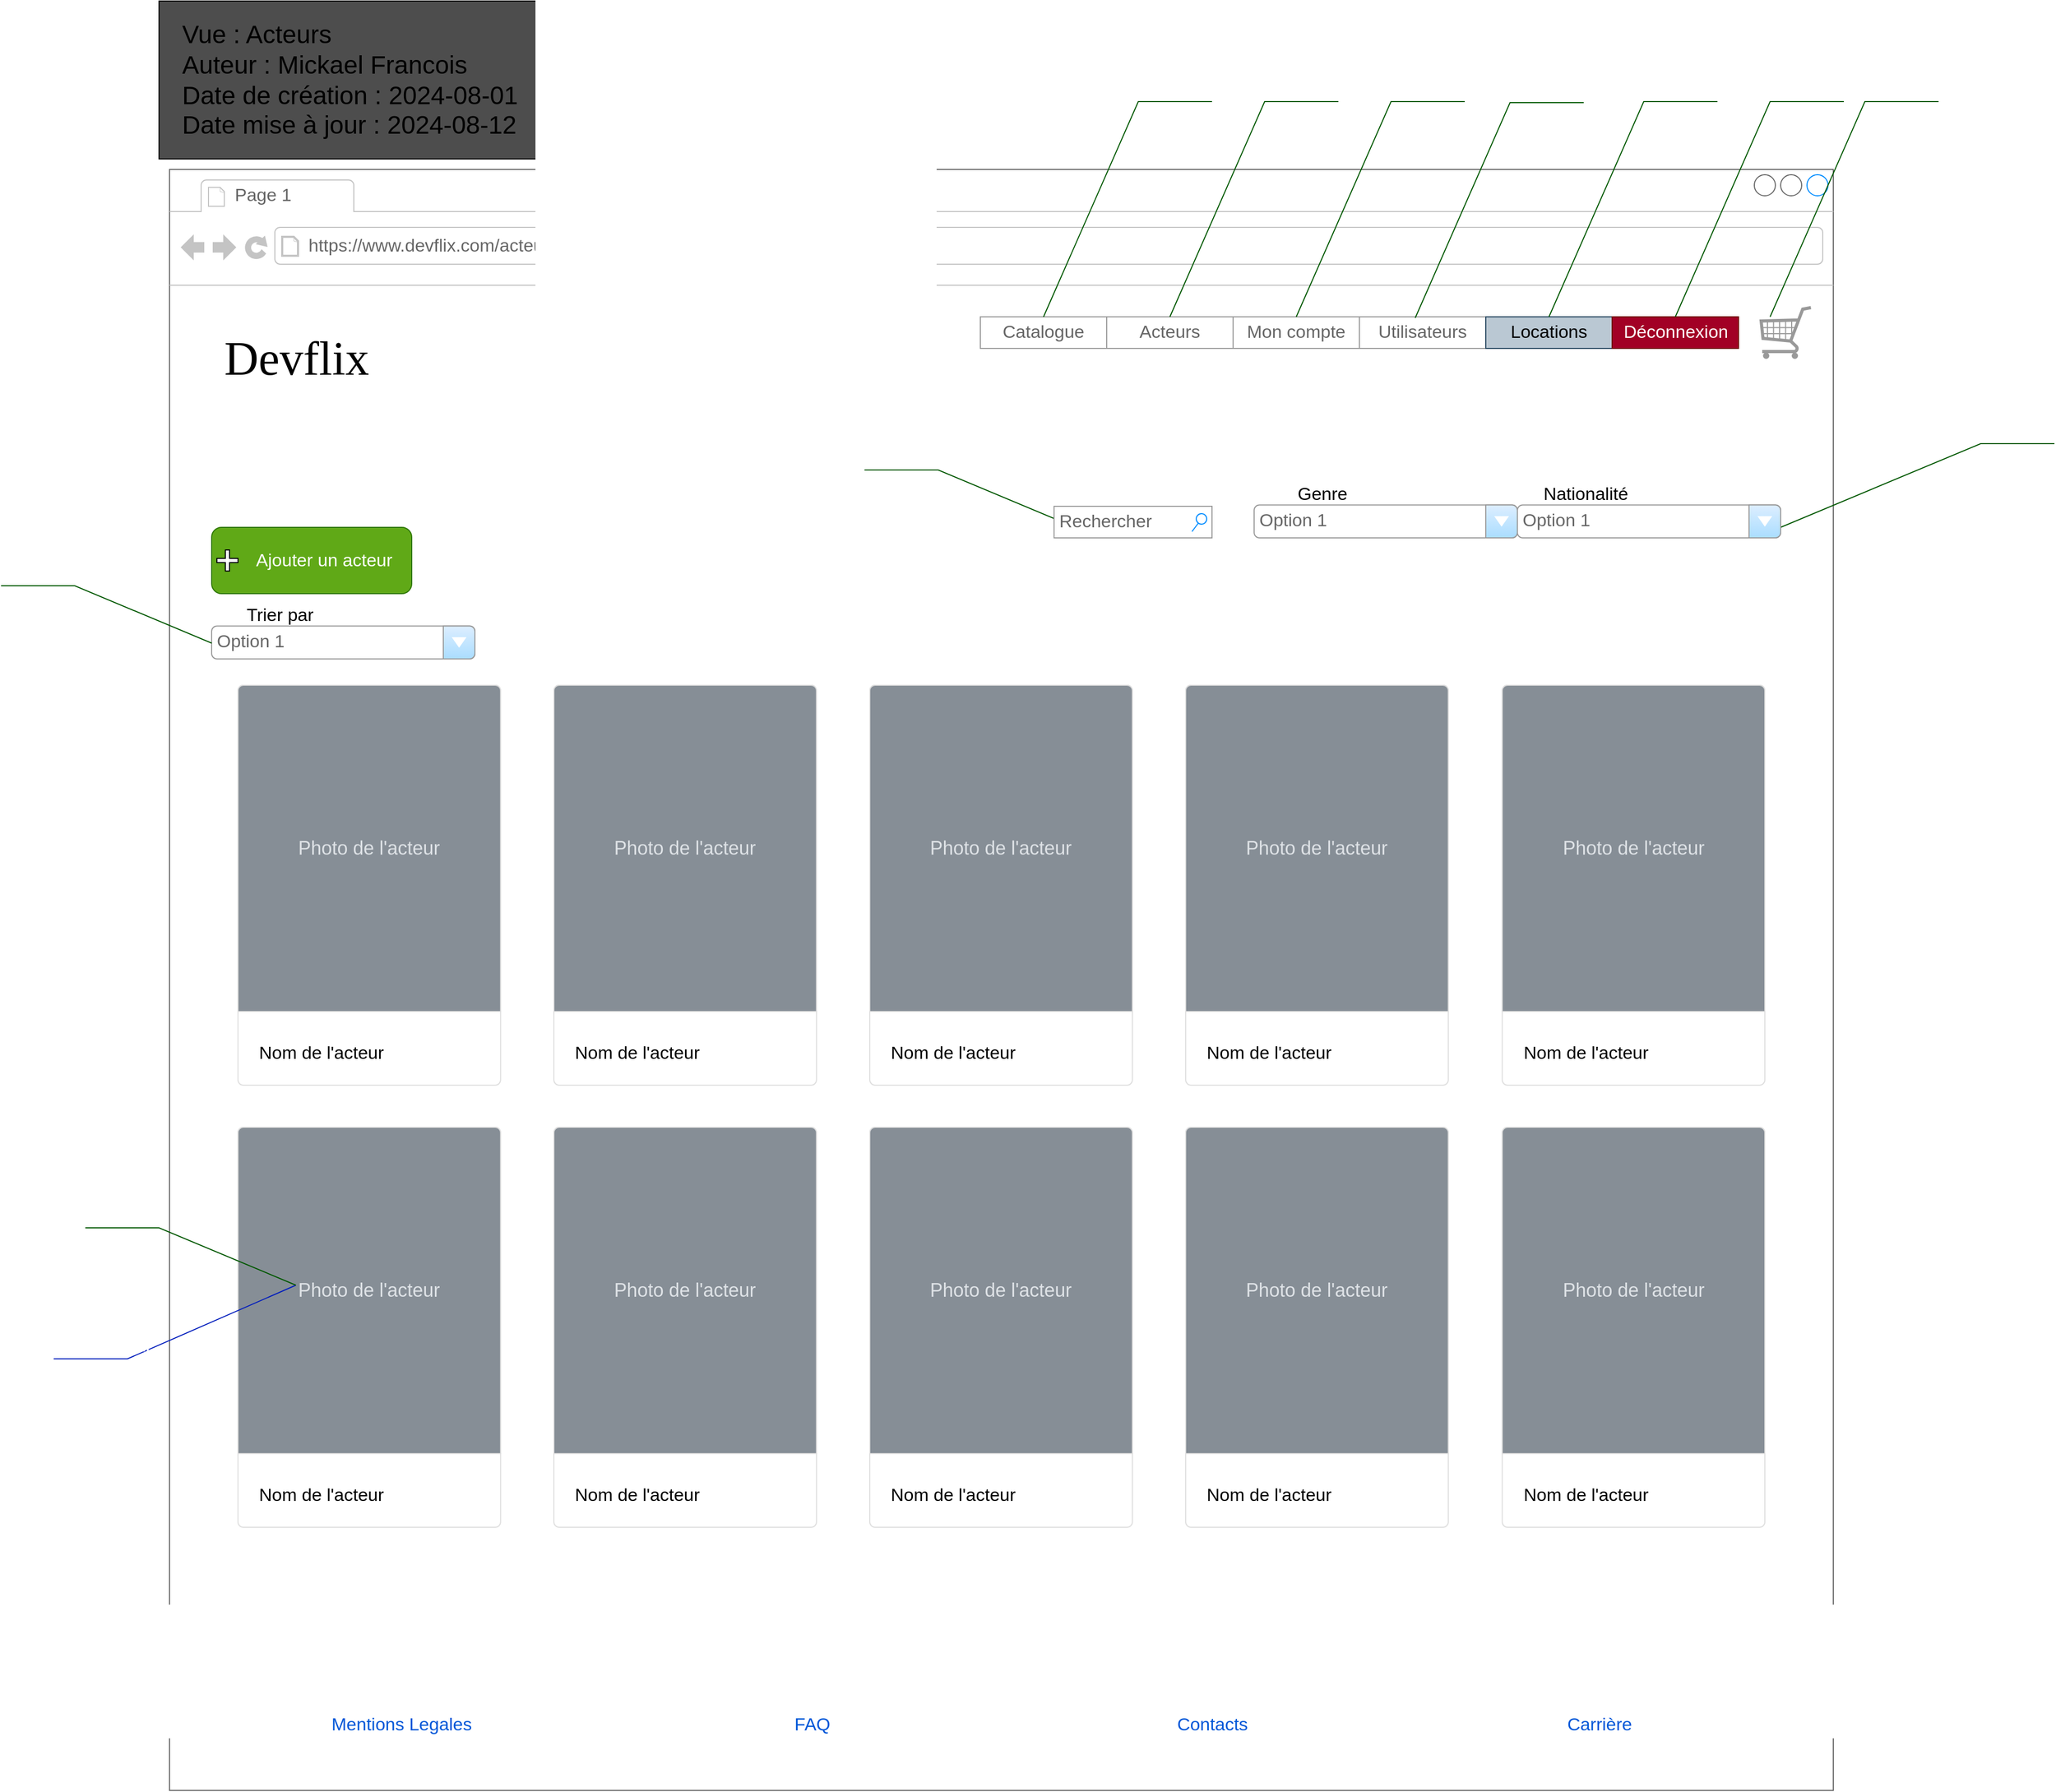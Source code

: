 <mxfile version="24.7.5">
  <diagram name="Page-1" id="J1abbymZqD5zbGk-1o9p">
    <mxGraphModel dx="5697" dy="3289" grid="1" gridSize="10" guides="1" tooltips="1" connect="1" arrows="1" fold="1" page="1" pageScale="1" pageWidth="1600" pageHeight="900" math="0" shadow="0">
      <root>
        <mxCell id="0" />
        <mxCell id="1" parent="0" />
        <mxCell id="DHNUe8hTvD1fJCvNzbda-1" value="" style="strokeWidth=1;shadow=0;dashed=0;align=center;html=1;shape=mxgraph.mockup.containers.browserWindow;rSize=0;strokeColor=#666666;strokeColor2=#008cff;strokeColor3=#c4c4c4;mainText=,;recursiveResize=0;container=0;movable=1;resizable=1;rotatable=1;deletable=1;editable=1;locked=0;connectable=1;" parent="1" vertex="1">
          <mxGeometry x="10" y="10" width="1580" height="1540" as="geometry" />
        </mxCell>
        <mxCell id="DHNUe8hTvD1fJCvNzbda-2" value="Devflix" style="text;html=1;points=[];align=left;verticalAlign=top;spacingTop=-4;fontSize=45;fontFamily=Verdana;" parent="1" vertex="1">
          <mxGeometry x="60" y="160" width="340" height="50" as="geometry" />
        </mxCell>
        <mxCell id="DHNUe8hTvD1fJCvNzbda-4" value="Page 1" style="strokeWidth=1;shadow=0;dashed=0;align=center;html=1;shape=mxgraph.mockup.containers.anchor;fontSize=17;fontColor=#666666;align=left;whiteSpace=wrap;" parent="1" vertex="1">
          <mxGeometry x="70" y="22" width="110" height="26" as="geometry" />
        </mxCell>
        <mxCell id="DHNUe8hTvD1fJCvNzbda-5" value="https://www.devflix.com/acteur" style="strokeWidth=1;shadow=0;dashed=0;align=center;html=1;shape=mxgraph.mockup.containers.anchor;rSize=0;fontSize=17;fontColor=#666666;align=left;" parent="1" vertex="1">
          <mxGeometry x="140" y="70" width="380" height="26" as="geometry" />
        </mxCell>
        <mxCell id="DHNUe8hTvD1fJCvNzbda-15" value="Mentions Legales" style="fillColor=none;strokeColor=none;html=1;fontColor=#0057D8;align=center;verticalAlign=middle;fontStyle=0;fontSize=17;" parent="1" vertex="1">
          <mxGeometry x="105" y="1450" width="250" height="75" as="geometry" />
        </mxCell>
        <mxCell id="DHNUe8hTvD1fJCvNzbda-16" value="FAQ" style="fillColor=none;strokeColor=none;html=1;fontColor=#0057D8;align=center;verticalAlign=middle;fontStyle=0;fontSize=17;fontFamily=Helvetica;" parent="1" vertex="1">
          <mxGeometry x="495" y="1450" width="250" height="75" as="geometry" />
        </mxCell>
        <mxCell id="DHNUe8hTvD1fJCvNzbda-17" value="Contacts" style="fillColor=none;strokeColor=none;html=1;fontColor=#0057D8;align=center;verticalAlign=middle;fontStyle=0;fontSize=17;fontFamily=Helvetica;" parent="1" vertex="1">
          <mxGeometry x="875" y="1450" width="250" height="75" as="geometry" />
        </mxCell>
        <mxCell id="DHNUe8hTvD1fJCvNzbda-18" value="Carrière&amp;nbsp;" style="fillColor=none;strokeColor=none;html=1;fontColor=#0057D8;align=center;verticalAlign=middle;fontStyle=0;fontSize=17;fontFamily=Helvetica;" parent="1" vertex="1">
          <mxGeometry x="1245" y="1450" width="250" height="75" as="geometry" />
        </mxCell>
        <mxCell id="DHNUe8hTvD1fJCvNzbda-24" value="C49" style="strokeWidth=1;shadow=0;dashed=0;align=center;html=1;shape=mxgraph.mockup.text.callout;linkText=;textSize=17;textColor=#666666;callDir=NE;callStyle=line;fontSize=17;align=right;verticalAlign=top;strokeColor=#005700;fillColor=#008a00;fontColor=#ffffff;" parent="1" vertex="1">
          <mxGeometry x="1540" y="245" width="260" height="105" as="geometry" />
        </mxCell>
        <mxCell id="DHNUe8hTvD1fJCvNzbda-60" value="" style="group" parent="1" vertex="1" connectable="0">
          <mxGeometry x="1040" y="310" width="250" height="50" as="geometry" />
        </mxCell>
        <mxCell id="DHNUe8hTvD1fJCvNzbda-52" value="Option 1" style="strokeWidth=1;shadow=0;dashed=0;align=center;html=1;shape=mxgraph.mockup.forms.comboBox;strokeColor=#999999;fillColor=#ddeeff;align=left;fillColor2=#aaddff;mainText=;fontColor=#666666;fontSize=17;spacingLeft=3;" parent="DHNUe8hTvD1fJCvNzbda-60" vertex="1">
          <mxGeometry y="18.75" width="250" height="31.25" as="geometry" />
        </mxCell>
        <mxCell id="DHNUe8hTvD1fJCvNzbda-59" value="Genre" style="text;html=1;align=center;verticalAlign=middle;whiteSpace=wrap;rounded=0;fontSize=17;" parent="DHNUe8hTvD1fJCvNzbda-60" vertex="1">
          <mxGeometry width="130" height="18.75" as="geometry" />
        </mxCell>
        <mxCell id="DHNUe8hTvD1fJCvNzbda-68" value="" style="group" parent="1" vertex="1" connectable="0">
          <mxGeometry x="1290" y="310" width="250" height="50" as="geometry" />
        </mxCell>
        <mxCell id="DHNUe8hTvD1fJCvNzbda-69" value="Option 1" style="strokeWidth=1;shadow=0;dashed=0;align=center;html=1;shape=mxgraph.mockup.forms.comboBox;strokeColor=#999999;fillColor=#ddeeff;align=left;fillColor2=#aaddff;mainText=;fontColor=#666666;fontSize=17;spacingLeft=3;" parent="DHNUe8hTvD1fJCvNzbda-68" vertex="1">
          <mxGeometry y="18.75" width="250" height="31.25" as="geometry" />
        </mxCell>
        <mxCell id="DHNUe8hTvD1fJCvNzbda-70" value="Nationalité" style="text;html=1;align=center;verticalAlign=middle;whiteSpace=wrap;rounded=0;fontSize=17;" parent="DHNUe8hTvD1fJCvNzbda-68" vertex="1">
          <mxGeometry width="130" height="18.75" as="geometry" />
        </mxCell>
        <mxCell id="DHNUe8hTvD1fJCvNzbda-74" value="Nom de l&#39;acteur" style="html=1;shadow=0;dashed=0;shape=mxgraph.bootstrap.rrect;rSize=5;strokeColor=#DFDFDF;html=1;whiteSpace=wrap;fillColor=#ffffff;fontColor=#000000;verticalAlign=bottom;align=left;spacing=20;fontSize=17;aspect=fixed;" parent="1" vertex="1">
          <mxGeometry x="75" y="500" width="249.38" height="380" as="geometry" />
        </mxCell>
        <mxCell id="DHNUe8hTvD1fJCvNzbda-75" value="Photo de l&#39;acteur" style="html=1;shadow=0;dashed=0;shape=mxgraph.bootstrap.topButton;rSize=5;perimeter=none;whiteSpace=wrap;fillColor=#868E96;strokeColor=#DFDFDF;fontColor=#DEE2E6;resizeWidth=1;fontSize=18;" parent="DHNUe8hTvD1fJCvNzbda-74" vertex="1">
          <mxGeometry width="249.38" height="310" relative="1" as="geometry" />
        </mxCell>
        <mxCell id="DHNUe8hTvD1fJCvNzbda-76" value="" style="group" parent="1" vertex="1" connectable="0">
          <mxGeometry x="50" y="425" width="250" height="50" as="geometry" />
        </mxCell>
        <mxCell id="DHNUe8hTvD1fJCvNzbda-77" value="Option 1" style="strokeWidth=1;shadow=0;dashed=0;align=center;html=1;shape=mxgraph.mockup.forms.comboBox;strokeColor=#999999;fillColor=#ddeeff;align=left;fillColor2=#aaddff;mainText=;fontColor=#666666;fontSize=17;spacingLeft=3;" parent="DHNUe8hTvD1fJCvNzbda-76" vertex="1">
          <mxGeometry y="18.75" width="250" height="31.25" as="geometry" />
        </mxCell>
        <mxCell id="DHNUe8hTvD1fJCvNzbda-78" value="Trier par" style="text;html=1;align=center;verticalAlign=middle;whiteSpace=wrap;rounded=0;fontSize=17;" parent="DHNUe8hTvD1fJCvNzbda-76" vertex="1">
          <mxGeometry width="130" height="18.75" as="geometry" />
        </mxCell>
        <mxCell id="DHNUe8hTvD1fJCvNzbda-81" value="Nom de l&#39;acteur" style="html=1;shadow=0;dashed=0;shape=mxgraph.bootstrap.rrect;rSize=5;strokeColor=#DFDFDF;html=1;whiteSpace=wrap;fillColor=#ffffff;fontColor=#000000;verticalAlign=bottom;align=left;spacing=20;fontSize=17;aspect=fixed;" parent="1" vertex="1">
          <mxGeometry x="375" y="500" width="249.38" height="380" as="geometry" />
        </mxCell>
        <mxCell id="DHNUe8hTvD1fJCvNzbda-82" value="Photo de l&#39;acteur" style="html=1;shadow=0;dashed=0;shape=mxgraph.bootstrap.topButton;rSize=5;perimeter=none;whiteSpace=wrap;fillColor=#868E96;strokeColor=#DFDFDF;fontColor=#DEE2E6;resizeWidth=1;fontSize=18;" parent="DHNUe8hTvD1fJCvNzbda-81" vertex="1">
          <mxGeometry width="249.38" height="310" relative="1" as="geometry" />
        </mxCell>
        <mxCell id="DHNUe8hTvD1fJCvNzbda-83" value="Nom de l&#39;acteur" style="html=1;shadow=0;dashed=0;shape=mxgraph.bootstrap.rrect;rSize=5;strokeColor=#DFDFDF;html=1;whiteSpace=wrap;fillColor=#ffffff;fontColor=#000000;verticalAlign=bottom;align=left;spacing=20;fontSize=17;aspect=fixed;" parent="1" vertex="1">
          <mxGeometry x="675" y="500" width="249.38" height="380" as="geometry" />
        </mxCell>
        <mxCell id="DHNUe8hTvD1fJCvNzbda-84" value="Photo de l&#39;acteur" style="html=1;shadow=0;dashed=0;shape=mxgraph.bootstrap.topButton;rSize=5;perimeter=none;whiteSpace=wrap;fillColor=#868E96;strokeColor=#DFDFDF;fontColor=#DEE2E6;resizeWidth=1;fontSize=18;" parent="DHNUe8hTvD1fJCvNzbda-83" vertex="1">
          <mxGeometry width="249.38" height="310" relative="1" as="geometry" />
        </mxCell>
        <mxCell id="DHNUe8hTvD1fJCvNzbda-85" value="Nom de l&#39;acteur" style="html=1;shadow=0;dashed=0;shape=mxgraph.bootstrap.rrect;rSize=5;strokeColor=#DFDFDF;html=1;whiteSpace=wrap;fillColor=#ffffff;fontColor=#000000;verticalAlign=bottom;align=left;spacing=20;fontSize=17;aspect=fixed;" parent="1" vertex="1">
          <mxGeometry x="975" y="500" width="249.38" height="380" as="geometry" />
        </mxCell>
        <mxCell id="DHNUe8hTvD1fJCvNzbda-86" value="Photo de l&#39;acteur" style="html=1;shadow=0;dashed=0;shape=mxgraph.bootstrap.topButton;rSize=5;perimeter=none;whiteSpace=wrap;fillColor=#868E96;strokeColor=#DFDFDF;fontColor=#DEE2E6;resizeWidth=1;fontSize=18;" parent="DHNUe8hTvD1fJCvNzbda-85" vertex="1">
          <mxGeometry width="249.38" height="310" relative="1" as="geometry" />
        </mxCell>
        <mxCell id="DHNUe8hTvD1fJCvNzbda-87" value="Nom de l&#39;acteur" style="html=1;shadow=0;dashed=0;shape=mxgraph.bootstrap.rrect;rSize=5;strokeColor=#DFDFDF;html=1;whiteSpace=wrap;fillColor=#ffffff;fontColor=#000000;verticalAlign=bottom;align=left;spacing=20;fontSize=17;aspect=fixed;" parent="1" vertex="1">
          <mxGeometry x="1275.62" y="500" width="249.38" height="380" as="geometry" />
        </mxCell>
        <mxCell id="DHNUe8hTvD1fJCvNzbda-88" value="Photo de l&#39;acteur" style="html=1;shadow=0;dashed=0;shape=mxgraph.bootstrap.topButton;rSize=5;perimeter=none;whiteSpace=wrap;fillColor=#868E96;strokeColor=#DFDFDF;fontColor=#DEE2E6;resizeWidth=1;fontSize=18;" parent="DHNUe8hTvD1fJCvNzbda-87" vertex="1">
          <mxGeometry width="249.38" height="310" relative="1" as="geometry" />
        </mxCell>
        <mxCell id="DHNUe8hTvD1fJCvNzbda-89" value="Nom de l&#39;acteur" style="html=1;shadow=0;dashed=0;shape=mxgraph.bootstrap.rrect;rSize=5;strokeColor=#DFDFDF;html=1;whiteSpace=wrap;fillColor=#ffffff;fontColor=#000000;verticalAlign=bottom;align=left;spacing=20;fontSize=17;aspect=fixed;" parent="1" vertex="1">
          <mxGeometry x="75" y="920" width="249.38" height="380" as="geometry" />
        </mxCell>
        <mxCell id="DHNUe8hTvD1fJCvNzbda-90" value="Photo de l&#39;acteur" style="html=1;shadow=0;dashed=0;shape=mxgraph.bootstrap.topButton;rSize=5;perimeter=none;whiteSpace=wrap;fillColor=#868E96;strokeColor=#DFDFDF;fontColor=#DEE2E6;resizeWidth=1;fontSize=18;" parent="DHNUe8hTvD1fJCvNzbda-89" vertex="1">
          <mxGeometry width="249.38" height="310" relative="1" as="geometry" />
        </mxCell>
        <mxCell id="DHNUe8hTvD1fJCvNzbda-91" value="Nom de l&#39;acteur" style="html=1;shadow=0;dashed=0;shape=mxgraph.bootstrap.rrect;rSize=5;strokeColor=#DFDFDF;html=1;whiteSpace=wrap;fillColor=#ffffff;fontColor=#000000;verticalAlign=bottom;align=left;spacing=20;fontSize=17;aspect=fixed;" parent="1" vertex="1">
          <mxGeometry x="375" y="920" width="249.38" height="380" as="geometry" />
        </mxCell>
        <mxCell id="DHNUe8hTvD1fJCvNzbda-92" value="Photo de l&#39;acteur" style="html=1;shadow=0;dashed=0;shape=mxgraph.bootstrap.topButton;rSize=5;perimeter=none;whiteSpace=wrap;fillColor=#868E96;strokeColor=#DFDFDF;fontColor=#DEE2E6;resizeWidth=1;fontSize=18;" parent="DHNUe8hTvD1fJCvNzbda-91" vertex="1">
          <mxGeometry width="249.38" height="310" relative="1" as="geometry" />
        </mxCell>
        <mxCell id="DHNUe8hTvD1fJCvNzbda-93" value="Nom de l&#39;acteur" style="html=1;shadow=0;dashed=0;shape=mxgraph.bootstrap.rrect;rSize=5;strokeColor=#DFDFDF;html=1;whiteSpace=wrap;fillColor=#ffffff;fontColor=#000000;verticalAlign=bottom;align=left;spacing=20;fontSize=17;aspect=fixed;" parent="1" vertex="1">
          <mxGeometry x="675" y="920" width="249.38" height="380" as="geometry" />
        </mxCell>
        <mxCell id="DHNUe8hTvD1fJCvNzbda-94" value="Photo de l&#39;acteur" style="html=1;shadow=0;dashed=0;shape=mxgraph.bootstrap.topButton;rSize=5;perimeter=none;whiteSpace=wrap;fillColor=#868E96;strokeColor=#DFDFDF;fontColor=#DEE2E6;resizeWidth=1;fontSize=18;" parent="DHNUe8hTvD1fJCvNzbda-93" vertex="1">
          <mxGeometry width="249.38" height="310" relative="1" as="geometry" />
        </mxCell>
        <mxCell id="DHNUe8hTvD1fJCvNzbda-95" value="Nom de l&#39;acteur" style="html=1;shadow=0;dashed=0;shape=mxgraph.bootstrap.rrect;rSize=5;strokeColor=#DFDFDF;html=1;whiteSpace=wrap;fillColor=#ffffff;fontColor=#000000;verticalAlign=bottom;align=left;spacing=20;fontSize=17;aspect=fixed;" parent="1" vertex="1">
          <mxGeometry x="975" y="920" width="249.38" height="380" as="geometry" />
        </mxCell>
        <mxCell id="DHNUe8hTvD1fJCvNzbda-96" value="Photo de l&#39;acteur" style="html=1;shadow=0;dashed=0;shape=mxgraph.bootstrap.topButton;rSize=5;perimeter=none;whiteSpace=wrap;fillColor=#868E96;strokeColor=#DFDFDF;fontColor=#DEE2E6;resizeWidth=1;fontSize=18;" parent="DHNUe8hTvD1fJCvNzbda-95" vertex="1">
          <mxGeometry width="249.38" height="310" relative="1" as="geometry" />
        </mxCell>
        <mxCell id="DHNUe8hTvD1fJCvNzbda-97" value="Nom de l&#39;acteur" style="html=1;shadow=0;dashed=0;shape=mxgraph.bootstrap.rrect;rSize=5;strokeColor=#DFDFDF;html=1;whiteSpace=wrap;fillColor=#ffffff;fontColor=#000000;verticalAlign=bottom;align=left;spacing=20;fontSize=17;aspect=fixed;" parent="1" vertex="1">
          <mxGeometry x="1275.62" y="920" width="249.38" height="380" as="geometry" />
        </mxCell>
        <mxCell id="DHNUe8hTvD1fJCvNzbda-98" value="Photo de l&#39;acteur" style="html=1;shadow=0;dashed=0;shape=mxgraph.bootstrap.topButton;rSize=5;perimeter=none;whiteSpace=wrap;fillColor=#868E96;strokeColor=#DFDFDF;fontColor=#DEE2E6;resizeWidth=1;fontSize=18;" parent="DHNUe8hTvD1fJCvNzbda-97" vertex="1">
          <mxGeometry width="249.38" height="310" relative="1" as="geometry" />
        </mxCell>
        <mxCell id="DHNUe8hTvD1fJCvNzbda-42" value="Carte lien&lt;div&gt;vers l&#39;acteur&lt;/div&gt;" style="strokeWidth=1;shadow=0;dashed=0;align=center;html=1;shape=mxgraph.mockup.text.callout;linkText=;textSize=17;textColor=#666666;callDir=SW;callStyle=line;fontSize=17;fontColor=#ffffff;align=left;verticalAlign=bottom;strokeColor=#001DBC;fillColor=#0050ef;" parent="1" vertex="1">
          <mxGeometry x="-100" y="1070" width="230" height="70" as="geometry" />
        </mxCell>
        <mxCell id="DHNUe8hTvD1fJCvNzbda-43" value="C48" style="strokeWidth=1;shadow=0;dashed=0;align=right;html=1;shape=mxgraph.mockup.text.callout;linkText=;textSize=17;textColor=#666666;callDir=NW;callStyle=line;fontSize=17;fontColor=#ffffff;align=left;verticalAlign=top;strokeColor=#005700;fontFamily=Helvetica;fillColor=#008a00;" parent="1" vertex="1">
          <mxGeometry x="-70" y="990" width="200" height="80" as="geometry" />
        </mxCell>
        <mxCell id="DHNUe8hTvD1fJCvNzbda-99" value="C50" style="strokeWidth=1;shadow=0;dashed=0;align=right;html=1;shape=mxgraph.mockup.text.callout;linkText=;textSize=17;textColor=#666666;callDir=NW;callStyle=line;fontSize=17;fontColor=#ffffff;align=left;verticalAlign=top;strokeColor=#005700;fontFamily=Helvetica;fillColor=#008a00;" parent="1" vertex="1">
          <mxGeometry x="-150" y="380" width="200" height="80" as="geometry" />
        </mxCell>
        <mxCell id="DHNUe8hTvD1fJCvNzbda-101" value="C47" style="strokeWidth=1;shadow=0;dashed=0;align=right;html=1;shape=mxgraph.mockup.text.callout;linkText=;textSize=17;textColor=#666666;callDir=NW;callStyle=line;fontSize=17;fontColor=#ffffff;align=left;verticalAlign=top;strokeColor=#005700;fontFamily=Helvetica;fillColor=#008a00;" parent="1" vertex="1">
          <mxGeometry x="670" y="270" width="200" height="80" as="geometry" />
        </mxCell>
        <mxCell id="XWkbfgiY5kfWBxegu6R5-1" value="" style="group;movable=1;resizable=1;rotatable=1;deletable=1;editable=1;locked=0;connectable=1;" parent="1" vertex="1" connectable="0">
          <mxGeometry x="760" y="-80" width="930" height="280" as="geometry" />
        </mxCell>
        <mxCell id="XWkbfgiY5kfWBxegu6R5-2" value="" style="swimlane;shape=mxgraph.bootstrap.anchor;strokeColor=#999999;fillColor=#ffffff;fontColor=#666666;childLayout=stackLayout;horizontal=0;startSize=0;horizontalStack=1;resizeParent=1;resizeParentMax=0;resizeLast=0;collapsible=0;marginBottom=0;whiteSpace=wrap;html=1;" parent="XWkbfgiY5kfWBxegu6R5-1" vertex="1">
          <mxGeometry x="20" y="230" width="720" height="30" as="geometry" />
        </mxCell>
        <mxCell id="XWkbfgiY5kfWBxegu6R5-3" value="Catalogue" style="text;strokeColor=inherit;align=center;verticalAlign=middle;spacingLeft=10;spacingRight=10;overflow=hidden;points=[[0,0.5],[1,0.5]];portConstraint=eastwest;rotatable=0;whiteSpace=wrap;html=1;fillColor=inherit;fontColor=inherit;fontSize=17;" parent="XWkbfgiY5kfWBxegu6R5-2" vertex="1">
          <mxGeometry width="120" height="30" as="geometry" />
        </mxCell>
        <mxCell id="XWkbfgiY5kfWBxegu6R5-4" value="Acteurs" style="text;strokeColor=inherit;align=center;verticalAlign=middle;spacingLeft=10;spacingRight=10;overflow=hidden;points=[[0,0.5],[1,0.5]];portConstraint=eastwest;rotatable=0;whiteSpace=wrap;html=1;fillColor=inherit;fontColor=inherit;fontSize=17;" parent="XWkbfgiY5kfWBxegu6R5-2" vertex="1">
          <mxGeometry x="120" width="120" height="30" as="geometry" />
        </mxCell>
        <mxCell id="XWkbfgiY5kfWBxegu6R5-5" value="Mon compte" style="text;strokeColor=inherit;align=center;verticalAlign=middle;spacingLeft=10;spacingRight=10;overflow=hidden;points=[[0,0.5],[1,0.5]];portConstraint=eastwest;rotatable=0;whiteSpace=wrap;html=1;fillColor=inherit;fontColor=inherit;fontSize=17;" parent="XWkbfgiY5kfWBxegu6R5-2" vertex="1">
          <mxGeometry x="240" width="120" height="30" as="geometry" />
        </mxCell>
        <mxCell id="XWkbfgiY5kfWBxegu6R5-6" value="Utilisateurs" style="text;strokeColor=inherit;align=center;verticalAlign=middle;spacingLeft=10;spacingRight=10;overflow=hidden;points=[[0,0.5],[1,0.5]];portConstraint=eastwest;rotatable=0;whiteSpace=wrap;html=1;fillColor=inherit;fontColor=inherit;fontSize=17;" parent="XWkbfgiY5kfWBxegu6R5-2" vertex="1">
          <mxGeometry x="360" width="120" height="30" as="geometry" />
        </mxCell>
        <mxCell id="XWkbfgiY5kfWBxegu6R5-7" value="Locations" style="text;strokeColor=#23445d;align=center;verticalAlign=middle;spacingLeft=10;spacingRight=10;overflow=hidden;points=[[0,0.5],[1,0.5]];portConstraint=eastwest;rotatable=0;whiteSpace=wrap;html=1;fillColor=#bac8d3;fontSize=17;" parent="XWkbfgiY5kfWBxegu6R5-2" vertex="1">
          <mxGeometry x="480" width="120" height="30" as="geometry" />
        </mxCell>
        <mxCell id="XWkbfgiY5kfWBxegu6R5-8" value="Déconnexion&amp;nbsp;" style="text;strokeColor=#6F0000;align=center;verticalAlign=middle;spacingLeft=10;spacingRight=10;overflow=hidden;points=[[0,0.5],[1,0.5]];portConstraint=eastwest;rotatable=0;whiteSpace=wrap;html=1;fillColor=#a20025;fontColor=#ffffff;fontSize=17;" parent="XWkbfgiY5kfWBxegu6R5-2" vertex="1">
          <mxGeometry x="600" width="120" height="30" as="geometry" />
        </mxCell>
        <mxCell id="XWkbfgiY5kfWBxegu6R5-9" value="C4" style="strokeWidth=1;shadow=0;dashed=0;align=center;html=1;shape=mxgraph.mockup.text.callout;linkText=;textSize=17;textColor=#666666;callDir=NE;callStyle=line;fontSize=17;align=right;verticalAlign=top;strokeColor=#005700;fillColor=#008a00;fontColor=#ffffff;" parent="XWkbfgiY5kfWBxegu6R5-1" vertex="1">
          <mxGeometry x="200" width="160" height="230" as="geometry" />
        </mxCell>
        <mxCell id="XWkbfgiY5kfWBxegu6R5-10" value="C1" style="strokeWidth=1;shadow=0;dashed=0;align=center;html=1;shape=mxgraph.mockup.text.callout;linkText=;textSize=17;textColor=#666666;callDir=NE;callStyle=line;fontSize=17;align=right;verticalAlign=top;strokeColor=#005700;fillColor=#008a00;fontColor=#ffffff;" parent="XWkbfgiY5kfWBxegu6R5-1" vertex="1">
          <mxGeometry x="80" width="160" height="230" as="geometry" />
        </mxCell>
        <mxCell id="XWkbfgiY5kfWBxegu6R5-11" value="C17" style="strokeWidth=1;shadow=0;dashed=0;align=center;html=1;shape=mxgraph.mockup.text.callout;linkText=;textSize=17;textColor=#666666;callDir=NE;callStyle=line;fontSize=17;align=right;verticalAlign=top;strokeColor=#005700;fillColor=#008a00;fontColor=#ffffff;" parent="XWkbfgiY5kfWBxegu6R5-1" vertex="1">
          <mxGeometry x="320" width="160" height="230" as="geometry" />
        </mxCell>
        <mxCell id="XWkbfgiY5kfWBxegu6R5-12" value="C19" style="strokeWidth=1;shadow=0;dashed=0;align=center;html=1;shape=mxgraph.mockup.text.callout;linkText=;textSize=17;textColor=#666666;callDir=NE;callStyle=line;fontSize=17;align=right;verticalAlign=top;strokeColor=#005700;fillColor=#008a00;fontColor=#ffffff;" parent="XWkbfgiY5kfWBxegu6R5-1" vertex="1">
          <mxGeometry x="560" width="160" height="230" as="geometry" />
        </mxCell>
        <mxCell id="XWkbfgiY5kfWBxegu6R5-13" value="" style="verticalLabelPosition=bottom;shadow=0;dashed=0;align=center;html=1;verticalAlign=top;strokeWidth=1;shape=mxgraph.mockup.misc.shoppingCart;strokeColor=#999999;" parent="XWkbfgiY5kfWBxegu6R5-1" vertex="1">
          <mxGeometry x="760" y="220" width="50" height="50" as="geometry" />
        </mxCell>
        <mxCell id="XWkbfgiY5kfWBxegu6R5-14" value="C46" style="strokeWidth=1;shadow=0;dashed=0;align=center;html=1;shape=mxgraph.mockup.text.callout;linkText=;textSize=17;textColor=#666666;callDir=NE;callStyle=line;fontSize=17;align=right;verticalAlign=top;strokeColor=#005700;fillColor=#008a00;fontColor=#ffffff;" parent="XWkbfgiY5kfWBxegu6R5-1" vertex="1">
          <mxGeometry x="680" width="160" height="230" as="geometry" />
        </mxCell>
        <mxCell id="XWkbfgiY5kfWBxegu6R5-15" value="C9" style="strokeWidth=1;shadow=0;dashed=0;align=center;html=1;shape=mxgraph.mockup.text.callout;linkText=;textSize=17;textColor=#666666;callDir=NE;callStyle=line;fontSize=17;align=right;verticalAlign=top;strokeColor=#005700;fillColor=#008a00;fontColor=#ffffff;container=0;" parent="XWkbfgiY5kfWBxegu6R5-1" vertex="1">
          <mxGeometry x="770" width="160" height="230" as="geometry" />
        </mxCell>
        <mxCell id="XWkbfgiY5kfWBxegu6R5-16" value="C42" style="strokeWidth=1;shadow=0;dashed=0;align=center;html=1;shape=mxgraph.mockup.text.callout;linkText=;textSize=17;textColor=#666666;callDir=NE;callStyle=line;fontSize=17;align=right;verticalAlign=top;strokeColor=#005700;fillColor=#008a00;fontColor=#ffffff;" parent="XWkbfgiY5kfWBxegu6R5-1" vertex="1">
          <mxGeometry x="433" y="1" width="160" height="230" as="geometry" />
        </mxCell>
        <mxCell id="XWkbfgiY5kfWBxegu6R5-17" value="&lt;font style=&quot;font-size: 17px;&quot;&gt;Rechercher&lt;/font&gt;" style="strokeWidth=1;shadow=0;dashed=0;align=center;html=1;shape=mxgraph.mockup.forms.searchBox;strokeColor=#999999;mainText=;strokeColor2=#008cff;fontColor=#666666;fontSize=17;align=left;spacingLeft=3;whiteSpace=wrap;" parent="1" vertex="1">
          <mxGeometry x="850" y="330" width="150" height="30" as="geometry" />
        </mxCell>
        <mxCell id="ehVZMHzYttzxntxuiKFz-1" value="&lt;font style=&quot;font-size: 24px;&quot;&gt;&amp;nbsp; &amp;nbsp;Vue : Acteurs&lt;br&gt;&amp;nbsp; &amp;nbsp;Auteur : Mickael Francois&lt;br&gt;&amp;nbsp; &amp;nbsp;Date de création : 2024-08-01&lt;br&gt;&amp;nbsp; &amp;nbsp;Date mise à jour : 2024-08-12&lt;/font&gt;" style="rounded=0;whiteSpace=wrap;html=1;align=left;fillColor=#4D4D4D;strokeColor=#000000;" vertex="1" parent="1">
          <mxGeometry y="-150" width="580" height="150" as="geometry" />
        </mxCell>
        <mxCell id="ehVZMHzYttzxntxuiKFz-2" value="&amp;nbsp; &amp;nbsp;Ajouter un acteur" style="rounded=1;align=left;fillColor=#60a917;strokeColor=#2D7600;html=1;fontColor=#ffffff;fontSize=17;spacingLeft=26;" vertex="1" parent="1">
          <mxGeometry x="50" y="350" width="190" height="63" as="geometry" />
        </mxCell>
        <mxCell id="ehVZMHzYttzxntxuiKFz-4" value="" style="shape=cross;whiteSpace=wrap;html=1;" vertex="1" parent="1">
          <mxGeometry x="55" y="371.5" width="20" height="20" as="geometry" />
        </mxCell>
      </root>
    </mxGraphModel>
  </diagram>
</mxfile>
